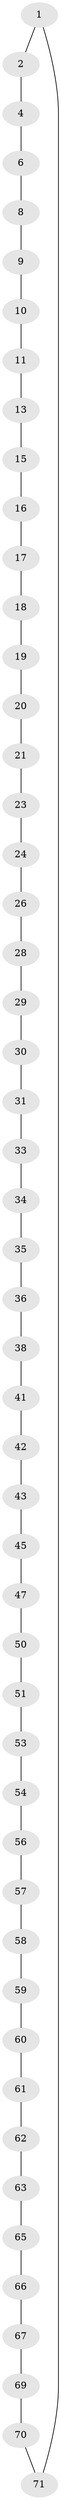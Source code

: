 // original degree distribution, {2: 1.0}
// Generated by graph-tools (version 1.1) at 2025/19/03/04/25 18:19:59]
// undirected, 51 vertices, 51 edges
graph export_dot {
graph [start="1"]
  node [color=gray90,style=filled];
  1;
  2 [super="+3"];
  4 [super="+5"];
  6 [super="+7"];
  8;
  9;
  10;
  11 [super="+12"];
  13 [super="+14"];
  15;
  16;
  17;
  18;
  19;
  20;
  21 [super="+22"];
  23;
  24 [super="+25"];
  26 [super="+27"];
  28;
  29;
  30;
  31 [super="+32"];
  33;
  34;
  35;
  36 [super="+37"];
  38 [super="+39"];
  41;
  42;
  43 [super="+44"];
  45 [super="+46"];
  47 [super="+48"];
  50;
  51 [super="+52"];
  53;
  54 [super="+55"];
  56;
  57;
  58;
  59;
  60;
  61;
  62;
  63 [super="+64"];
  65;
  66;
  67 [super="+68"];
  69;
  70;
  71 [super="+72"];
  1 -- 2;
  1 -- 71;
  2 -- 4;
  4 -- 6;
  6 -- 8;
  8 -- 9;
  9 -- 10;
  10 -- 11;
  11 -- 13;
  13 -- 15;
  15 -- 16;
  16 -- 17;
  17 -- 18;
  18 -- 19;
  19 -- 20;
  20 -- 21;
  21 -- 23;
  23 -- 24;
  24 -- 26;
  26 -- 28;
  28 -- 29;
  29 -- 30;
  30 -- 31;
  31 -- 33;
  33 -- 34;
  34 -- 35;
  35 -- 36;
  36 -- 38;
  38 -- 41;
  41 -- 42;
  42 -- 43;
  43 -- 45;
  45 -- 47;
  47 -- 50;
  50 -- 51;
  51 -- 53;
  53 -- 54;
  54 -- 56;
  56 -- 57;
  57 -- 58;
  58 -- 59;
  59 -- 60;
  60 -- 61;
  61 -- 62;
  62 -- 63;
  63 -- 65;
  65 -- 66;
  66 -- 67;
  67 -- 69;
  69 -- 70;
  70 -- 71;
}
